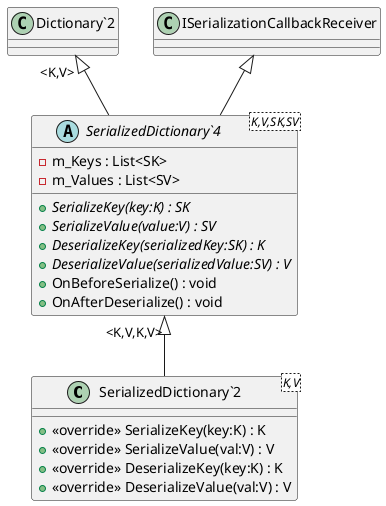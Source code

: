@startuml
class "SerializedDictionary`2"<K,V> {
    + <<override>> SerializeKey(key:K) : K
    + <<override>> SerializeValue(val:V) : V
    + <<override>> DeserializeKey(key:K) : K
    + <<override>> DeserializeValue(val:V) : V
}
abstract class "SerializedDictionary`4"<K,V,SK,SV> {
    - m_Keys : List<SK>
    - m_Values : List<SV>
    + {abstract} SerializeKey(key:K) : SK
    + {abstract} SerializeValue(value:V) : SV
    + {abstract} DeserializeKey(serializedKey:SK) : K
    + {abstract} DeserializeValue(serializedValue:SV) : V
    + OnBeforeSerialize() : void
    + OnAfterDeserialize() : void
}
"SerializedDictionary`4" "<K,V,K,V>" <|-- "SerializedDictionary`2"
"Dictionary`2" "<K,V>" <|-- "SerializedDictionary`4"
ISerializationCallbackReceiver <|-- "SerializedDictionary`4"
@enduml
